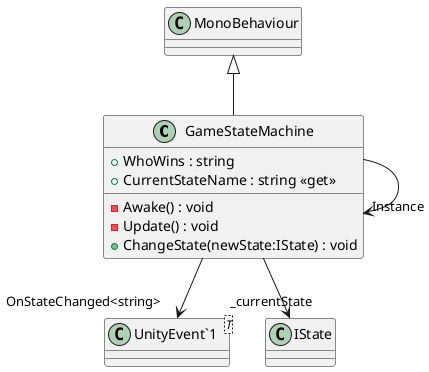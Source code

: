 @startuml
class GameStateMachine {
    + WhoWins : string
    + CurrentStateName : string <<get>>
    - Awake() : void
    - Update() : void
    + ChangeState(newState:IState) : void
}
class "UnityEvent`1"<T> {
}
MonoBehaviour <|-- GameStateMachine
GameStateMachine --> "OnStateChanged<string>" "UnityEvent`1"
GameStateMachine --> "_currentState" IState
GameStateMachine --> "Instance" GameStateMachine
@enduml

